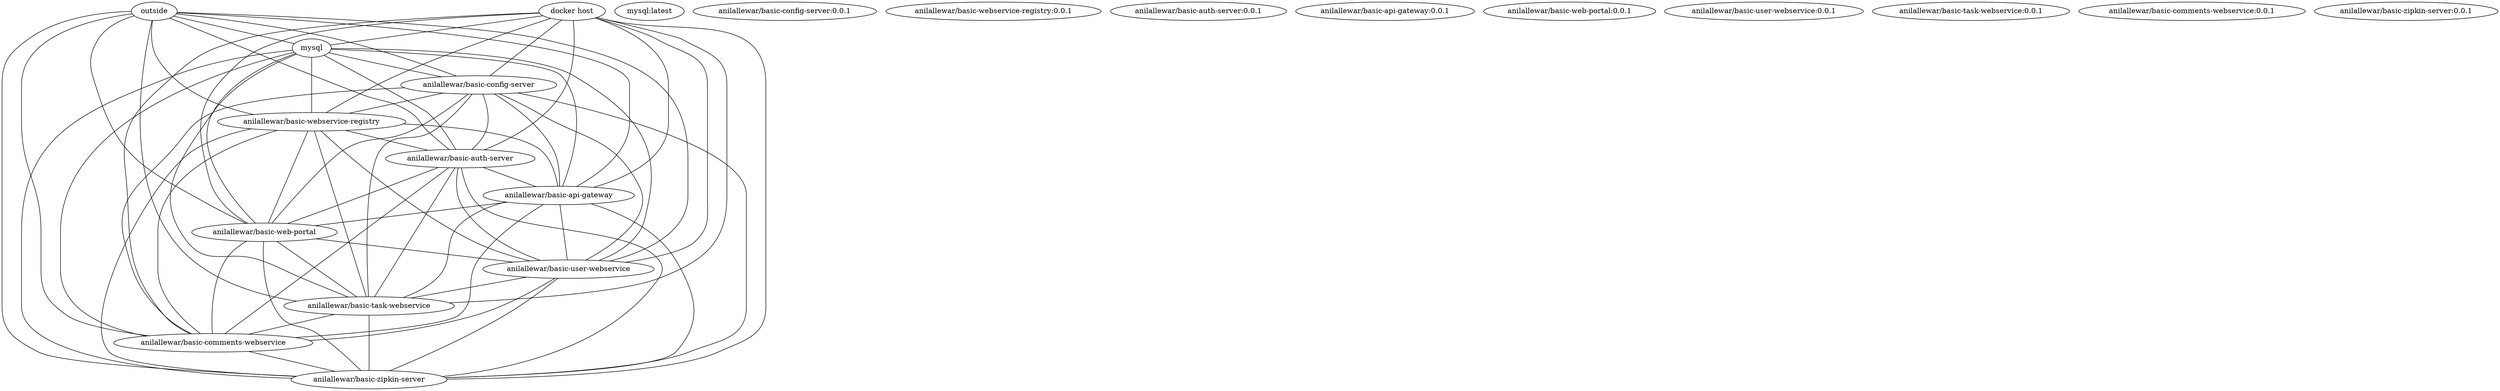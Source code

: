 // Topology Graph
graph {
	outside
	"docker host"
	"mysql:latest"
	"anilallewar/basic-config-server:0.0.1"
	"anilallewar/basic-webservice-registry:0.0.1"
	"anilallewar/basic-auth-server:0.0.1"
	"anilallewar/basic-api-gateway:0.0.1"
	"anilallewar/basic-web-portal:0.0.1"
	"anilallewar/basic-user-webservice:0.0.1"
	"anilallewar/basic-task-webservice:0.0.1"
	"anilallewar/basic-comments-webservice:0.0.1"
	"anilallewar/basic-zipkin-server:0.0.1"
	outside -- mysql:latest [contstraint=false]
	outside -- "anilallewar/basic-config-server":"0.0.1" [contstraint=false]
	outside -- "anilallewar/basic-webservice-registry":"0.0.1" [contstraint=false]
	outside -- "anilallewar/basic-auth-server":"0.0.1" [contstraint=false]
	outside -- "anilallewar/basic-api-gateway":"0.0.1" [contstraint=false]
	outside -- "anilallewar/basic-web-portal":"0.0.1" [contstraint=false]
	outside -- "anilallewar/basic-user-webservice":"0.0.1" [contstraint=false]
	outside -- "anilallewar/basic-task-webservice":"0.0.1" [contstraint=false]
	outside -- "anilallewar/basic-comments-webservice":"0.0.1" [contstraint=false]
	outside -- "anilallewar/basic-zipkin-server":"0.0.1" [contstraint=false]
	"docker host" -- mysql:latest [contstraint=false]
	"docker host" -- "anilallewar/basic-config-server":"0.0.1" [contstraint=false]
	"docker host" -- "anilallewar/basic-webservice-registry":"0.0.1" [contstraint=false]
	"docker host" -- "anilallewar/basic-auth-server":"0.0.1" [contstraint=false]
	"docker host" -- "anilallewar/basic-api-gateway":"0.0.1" [contstraint=false]
	"docker host" -- "anilallewar/basic-web-portal":"0.0.1" [contstraint=false]
	"docker host" -- "anilallewar/basic-user-webservice":"0.0.1" [contstraint=false]
	"docker host" -- "anilallewar/basic-task-webservice":"0.0.1" [contstraint=false]
	"docker host" -- "anilallewar/basic-comments-webservice":"0.0.1" [contstraint=false]
	"docker host" -- "anilallewar/basic-zipkin-server":"0.0.1" [contstraint=false]
	mysql:latest -- "anilallewar/basic-config-server":"0.0.1" [contstraint=false]
	mysql:latest -- "anilallewar/basic-webservice-registry":"0.0.1" [contstraint=false]
	mysql:latest -- "anilallewar/basic-auth-server":"0.0.1" [contstraint=false]
	mysql:latest -- "anilallewar/basic-api-gateway":"0.0.1" [contstraint=false]
	mysql:latest -- "anilallewar/basic-web-portal":"0.0.1" [contstraint=false]
	mysql:latest -- "anilallewar/basic-user-webservice":"0.0.1" [contstraint=false]
	mysql:latest -- "anilallewar/basic-task-webservice":"0.0.1" [contstraint=false]
	mysql:latest -- "anilallewar/basic-comments-webservice":"0.0.1" [contstraint=false]
	mysql:latest -- "anilallewar/basic-zipkin-server":"0.0.1" [contstraint=false]
	"anilallewar/basic-config-server":"0.0.1" -- "anilallewar/basic-webservice-registry":"0.0.1" [contstraint=false]
	"anilallewar/basic-config-server":"0.0.1" -- "anilallewar/basic-auth-server":"0.0.1" [contstraint=false]
	"anilallewar/basic-config-server":"0.0.1" -- "anilallewar/basic-api-gateway":"0.0.1" [contstraint=false]
	"anilallewar/basic-config-server":"0.0.1" -- "anilallewar/basic-web-portal":"0.0.1" [contstraint=false]
	"anilallewar/basic-config-server":"0.0.1" -- "anilallewar/basic-user-webservice":"0.0.1" [contstraint=false]
	"anilallewar/basic-config-server":"0.0.1" -- "anilallewar/basic-task-webservice":"0.0.1" [contstraint=false]
	"anilallewar/basic-config-server":"0.0.1" -- "anilallewar/basic-comments-webservice":"0.0.1" [contstraint=false]
	"anilallewar/basic-config-server":"0.0.1" -- "anilallewar/basic-zipkin-server":"0.0.1" [contstraint=false]
	"anilallewar/basic-webservice-registry":"0.0.1" -- "anilallewar/basic-auth-server":"0.0.1" [contstraint=false]
	"anilallewar/basic-webservice-registry":"0.0.1" -- "anilallewar/basic-api-gateway":"0.0.1" [contstraint=false]
	"anilallewar/basic-webservice-registry":"0.0.1" -- "anilallewar/basic-web-portal":"0.0.1" [contstraint=false]
	"anilallewar/basic-webservice-registry":"0.0.1" -- "anilallewar/basic-user-webservice":"0.0.1" [contstraint=false]
	"anilallewar/basic-webservice-registry":"0.0.1" -- "anilallewar/basic-task-webservice":"0.0.1" [contstraint=false]
	"anilallewar/basic-webservice-registry":"0.0.1" -- "anilallewar/basic-comments-webservice":"0.0.1" [contstraint=false]
	"anilallewar/basic-webservice-registry":"0.0.1" -- "anilallewar/basic-zipkin-server":"0.0.1" [contstraint=false]
	"anilallewar/basic-auth-server":"0.0.1" -- "anilallewar/basic-api-gateway":"0.0.1" [contstraint=false]
	"anilallewar/basic-auth-server":"0.0.1" -- "anilallewar/basic-web-portal":"0.0.1" [contstraint=false]
	"anilallewar/basic-auth-server":"0.0.1" -- "anilallewar/basic-user-webservice":"0.0.1" [contstraint=false]
	"anilallewar/basic-auth-server":"0.0.1" -- "anilallewar/basic-task-webservice":"0.0.1" [contstraint=false]
	"anilallewar/basic-auth-server":"0.0.1" -- "anilallewar/basic-comments-webservice":"0.0.1" [contstraint=false]
	"anilallewar/basic-auth-server":"0.0.1" -- "anilallewar/basic-zipkin-server":"0.0.1" [contstraint=false]
	"anilallewar/basic-api-gateway":"0.0.1" -- "anilallewar/basic-web-portal":"0.0.1" [contstraint=false]
	"anilallewar/basic-api-gateway":"0.0.1" -- "anilallewar/basic-user-webservice":"0.0.1" [contstraint=false]
	"anilallewar/basic-api-gateway":"0.0.1" -- "anilallewar/basic-task-webservice":"0.0.1" [contstraint=false]
	"anilallewar/basic-api-gateway":"0.0.1" -- "anilallewar/basic-comments-webservice":"0.0.1" [contstraint=false]
	"anilallewar/basic-api-gateway":"0.0.1" -- "anilallewar/basic-zipkin-server":"0.0.1" [contstraint=false]
	"anilallewar/basic-web-portal":"0.0.1" -- "anilallewar/basic-user-webservice":"0.0.1" [contstraint=false]
	"anilallewar/basic-web-portal":"0.0.1" -- "anilallewar/basic-task-webservice":"0.0.1" [contstraint=false]
	"anilallewar/basic-web-portal":"0.0.1" -- "anilallewar/basic-comments-webservice":"0.0.1" [contstraint=false]
	"anilallewar/basic-web-portal":"0.0.1" -- "anilallewar/basic-zipkin-server":"0.0.1" [contstraint=false]
	"anilallewar/basic-user-webservice":"0.0.1" -- "anilallewar/basic-task-webservice":"0.0.1" [contstraint=false]
	"anilallewar/basic-user-webservice":"0.0.1" -- "anilallewar/basic-comments-webservice":"0.0.1" [contstraint=false]
	"anilallewar/basic-user-webservice":"0.0.1" -- "anilallewar/basic-zipkin-server":"0.0.1" [contstraint=false]
	"anilallewar/basic-task-webservice":"0.0.1" -- "anilallewar/basic-comments-webservice":"0.0.1" [contstraint=false]
	"anilallewar/basic-task-webservice":"0.0.1" -- "anilallewar/basic-zipkin-server":"0.0.1" [contstraint=false]
	"anilallewar/basic-comments-webservice":"0.0.1" -- "anilallewar/basic-zipkin-server":"0.0.1" [contstraint=false]
}
